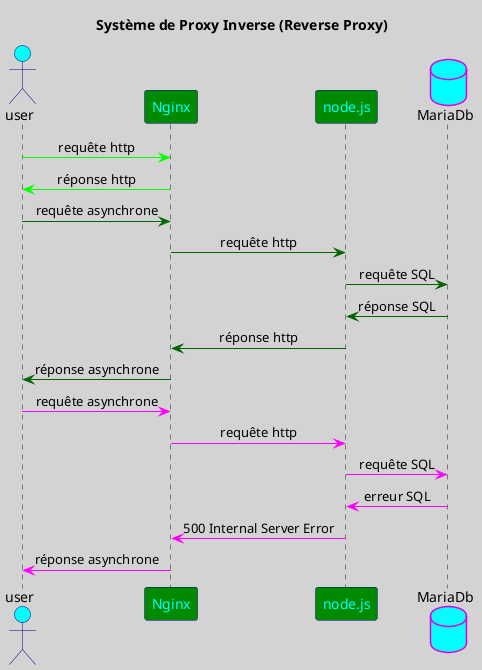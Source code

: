 @startuml test
' skinparam backgroundColor #00BFFF
skinparam backgroundColor #D3D3D3
skinparam fontColor #000080
skinparam database {
    BackgroundColor #00FFFF
    BorderColor #DD00DD
}
skinparam participant {
    BackgroundColor #008A00
    BorderColor #000080
    FontColor #00FFFF
}
skinparam actor {
    BackgroundColor #00FFFF
    BorderColor #000080
}
skinparam ArrowColor #00FF00
skinparam sequenceMessageAlign center

title Système de Proxy Inverse (Reverse Proxy)

actor user
participant Nginx
participant node.js
database MariaDb

user -> Nginx : requête http
Nginx -> user : réponse http

skinparam ArrowColor #006400
user -> Nginx : requête asynchrone
Nginx -> node.js : requête http
node.js -> MariaDb : requête SQL
MariaDb -> node.js : réponse SQL
node.js -> Nginx : réponse http
Nginx -> user : réponse asynchrone
skinparam ArrowColor #FF00FF
user -> Nginx : requête asynchrone
Nginx -> node.js : requête http
node.js -> MariaDb : requête SQL
MariaDb -> node.js : erreur SQL
node.js -> Nginx : 500 Internal Server Error
Nginx -> user : réponse asynchrone


@enduml

